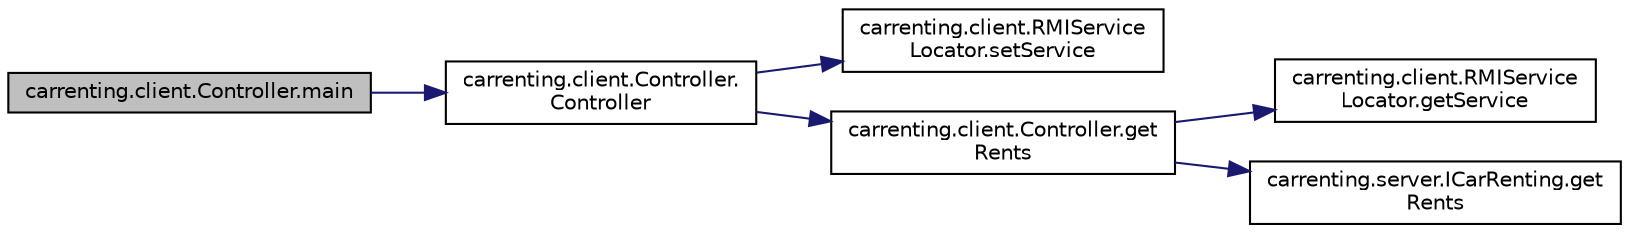 digraph "carrenting.client.Controller.main"
{
 // LATEX_PDF_SIZE
  edge [fontname="Helvetica",fontsize="10",labelfontname="Helvetica",labelfontsize="10"];
  node [fontname="Helvetica",fontsize="10",shape=record];
  rankdir="LR";
  Node203 [label="carrenting.client.Controller.main",height=0.2,width=0.4,color="black", fillcolor="grey75", style="filled", fontcolor="black",tooltip=" "];
  Node203 -> Node204 [color="midnightblue",fontsize="10",style="solid",fontname="Helvetica"];
  Node204 [label="carrenting.client.Controller.\lController",height=0.2,width=0.4,color="black", fillcolor="white", style="filled",URL="$classcarrenting_1_1client_1_1_controller.html#a54c511ae5355b24a7215c181cefb1846",tooltip=" "];
  Node204 -> Node205 [color="midnightblue",fontsize="10",style="solid",fontname="Helvetica"];
  Node205 [label="carrenting.client.RMIService\lLocator.setService",height=0.2,width=0.4,color="black", fillcolor="white", style="filled",URL="$classcarrenting_1_1client_1_1_r_m_i_service_locator.html#a334261a803c2de0ef14d82c998a39e85",tooltip=" "];
  Node204 -> Node206 [color="midnightblue",fontsize="10",style="solid",fontname="Helvetica"];
  Node206 [label="carrenting.client.Controller.get\lRents",height=0.2,width=0.4,color="black", fillcolor="white", style="filled",URL="$classcarrenting_1_1client_1_1_controller.html#a4ba12c757900989ed2755f9924410a4b",tooltip=" "];
  Node206 -> Node207 [color="midnightblue",fontsize="10",style="solid",fontname="Helvetica"];
  Node207 [label="carrenting.client.RMIService\lLocator.getService",height=0.2,width=0.4,color="black", fillcolor="white", style="filled",URL="$classcarrenting_1_1client_1_1_r_m_i_service_locator.html#a0ac0c6fa2786c97632c927749a53237c",tooltip=" "];
  Node206 -> Node208 [color="midnightblue",fontsize="10",style="solid",fontname="Helvetica"];
  Node208 [label="carrenting.server.ICarRenting.get\lRents",height=0.2,width=0.4,color="black", fillcolor="white", style="filled",URL="$interfacecarrenting_1_1server_1_1_i_car_renting.html#a314ae8f7230cca5469932eb3034d5c49",tooltip=" "];
}
